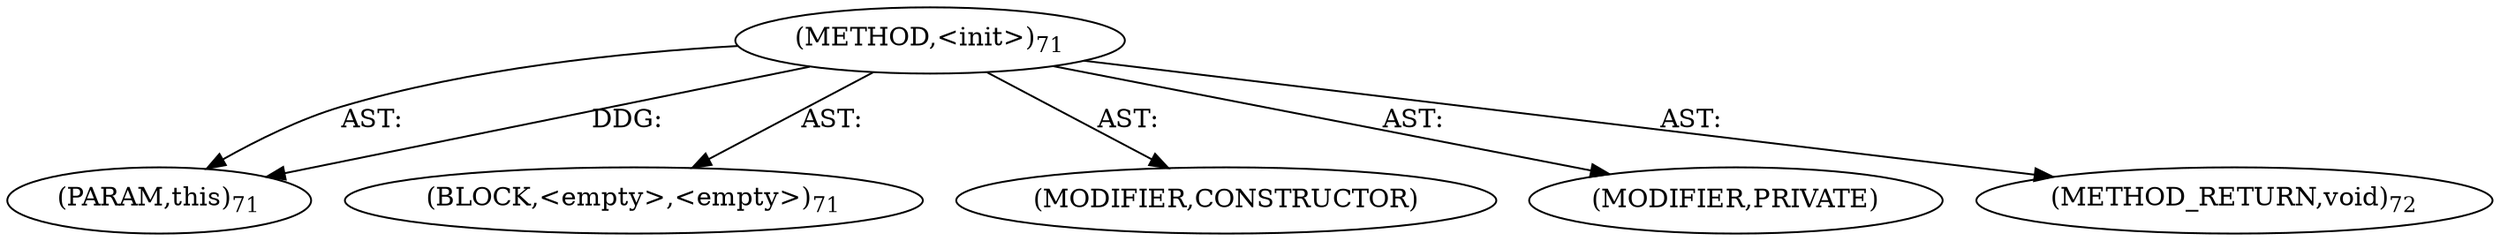digraph "&lt;init&gt;" {  
"111669149696" [label = <(METHOD,&lt;init&gt;)<SUB>71</SUB>> ]
"115964116992" [label = <(PARAM,this)<SUB>71</SUB>> ]
"25769803776" [label = <(BLOCK,&lt;empty&gt;,&lt;empty&gt;)<SUB>71</SUB>> ]
"133143986176" [label = <(MODIFIER,CONSTRUCTOR)> ]
"133143986177" [label = <(MODIFIER,PRIVATE)> ]
"128849018880" [label = <(METHOD_RETURN,void)<SUB>72</SUB>> ]
  "111669149696" -> "115964116992"  [ label = "AST: "] 
  "111669149696" -> "25769803776"  [ label = "AST: "] 
  "111669149696" -> "133143986176"  [ label = "AST: "] 
  "111669149696" -> "133143986177"  [ label = "AST: "] 
  "111669149696" -> "128849018880"  [ label = "AST: "] 
  "111669149696" -> "115964116992"  [ label = "DDG: "] 
}
